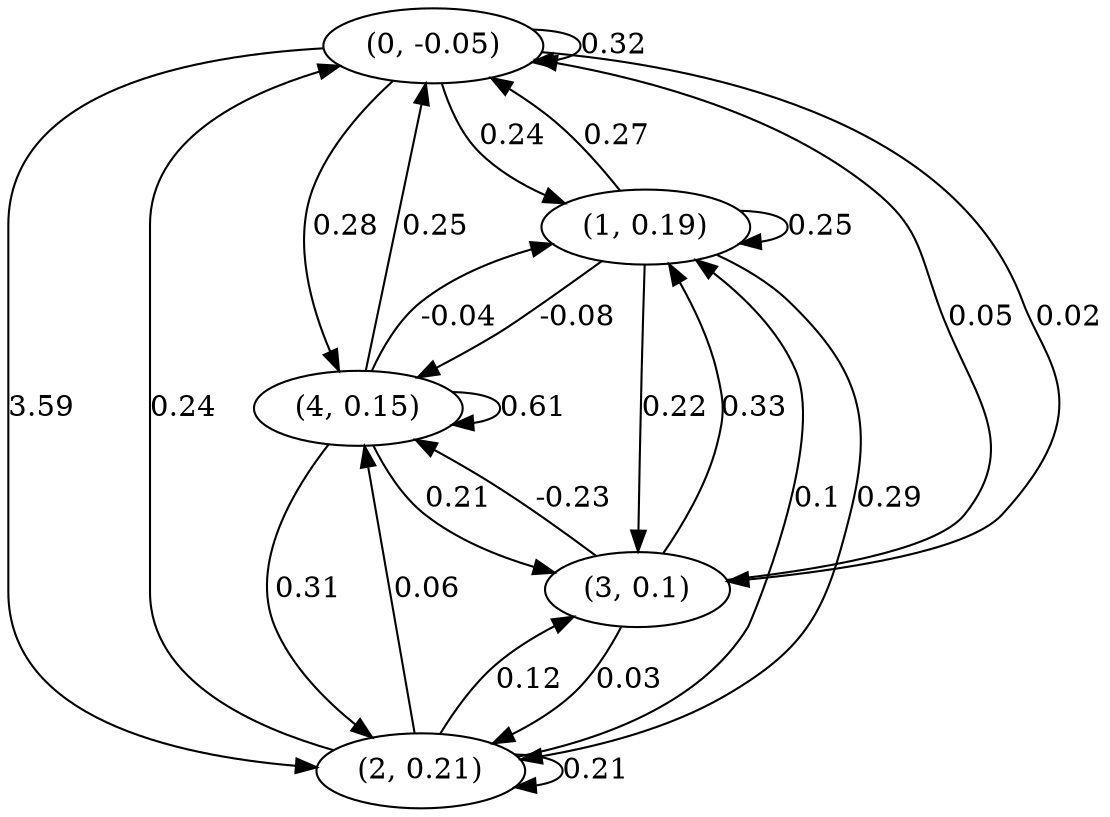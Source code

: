 digraph {
    0 [ label = "(0, -0.05)" ]
    1 [ label = "(1, 0.19)" ]
    2 [ label = "(2, 0.21)" ]
    3 [ label = "(3, 0.1)" ]
    4 [ label = "(4, 0.15)" ]
    0 -> 0 [ label = "0.32" ]
    1 -> 1 [ label = "0.25" ]
    2 -> 2 [ label = "0.21" ]
    4 -> 4 [ label = "0.61" ]
    1 -> 0 [ label = "0.27" ]
    2 -> 0 [ label = "0.24" ]
    3 -> 0 [ label = "0.05" ]
    4 -> 0 [ label = "0.25" ]
    0 -> 1 [ label = "0.24" ]
    2 -> 1 [ label = "0.1" ]
    3 -> 1 [ label = "0.33" ]
    4 -> 1 [ label = "-0.04" ]
    0 -> 2 [ label = "3.59" ]
    1 -> 2 [ label = "0.29" ]
    3 -> 2 [ label = "0.03" ]
    4 -> 2 [ label = "0.31" ]
    0 -> 3 [ label = "0.02" ]
    1 -> 3 [ label = "0.22" ]
    2 -> 3 [ label = "0.12" ]
    4 -> 3 [ label = "0.21" ]
    0 -> 4 [ label = "0.28" ]
    1 -> 4 [ label = "-0.08" ]
    2 -> 4 [ label = "0.06" ]
    3 -> 4 [ label = "-0.23" ]
}

